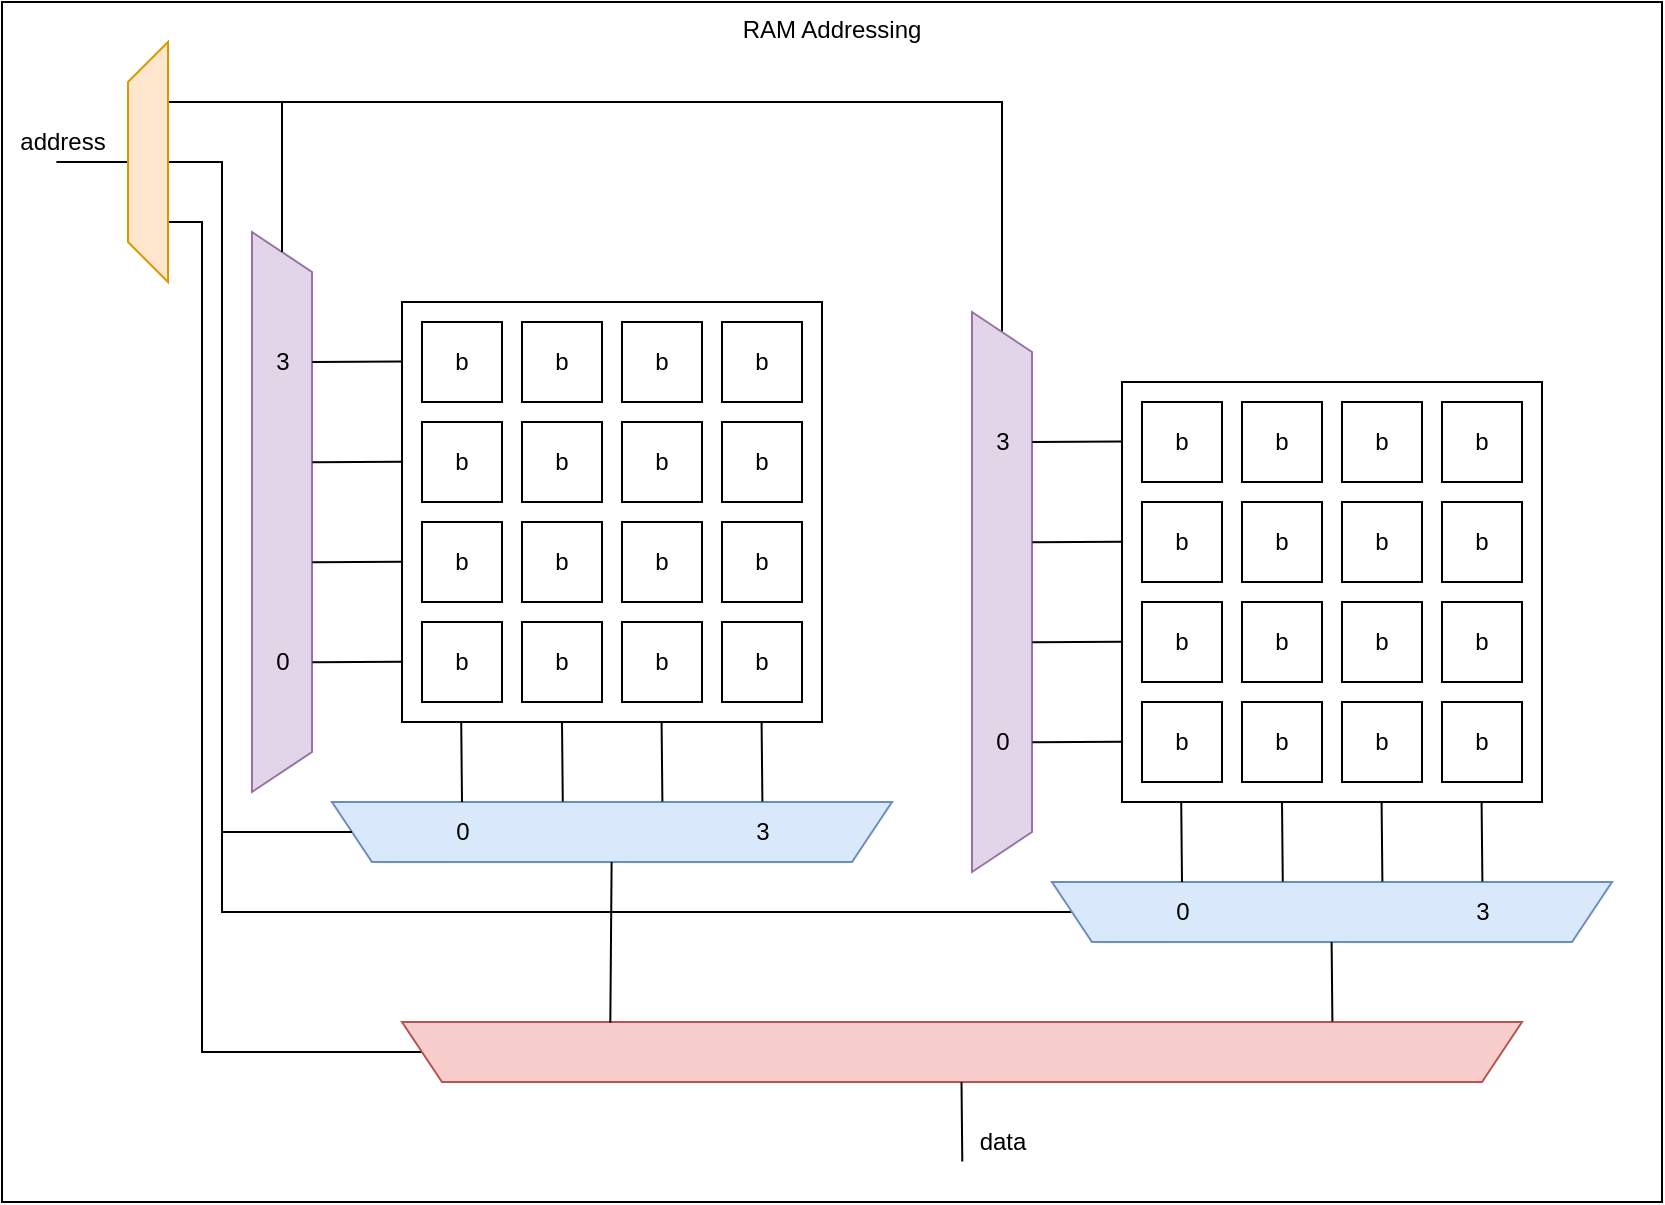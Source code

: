 <mxfile version="14.5.1" type="device"><diagram id="eyiR439vSvMY7V96cN-E" name="Page-1"><mxGraphModel dx="905" dy="805" grid="1" gridSize="10" guides="1" tooltips="1" connect="1" arrows="1" fold="1" page="1" pageScale="1" pageWidth="850" pageHeight="1100" math="0" shadow="0"><root><mxCell id="0"/><mxCell id="1" parent="0"/><mxCell id="o35vAiWaf8a52p-iCY16-102" value="RAM Addressing" style="rounded=0;whiteSpace=wrap;html=1;verticalAlign=top;" vertex="1" parent="1"><mxGeometry x="150" y="280" width="830" height="600" as="geometry"/></mxCell><mxCell id="o35vAiWaf8a52p-iCY16-35" value="" style="rounded=0;whiteSpace=wrap;html=1;" vertex="1" parent="1"><mxGeometry x="350" y="430" width="210" height="210" as="geometry"/></mxCell><mxCell id="o35vAiWaf8a52p-iCY16-1" value="b" style="rounded=0;whiteSpace=wrap;html=1;" vertex="1" parent="1"><mxGeometry x="360" y="440" width="40" height="40" as="geometry"/></mxCell><mxCell id="o35vAiWaf8a52p-iCY16-2" value="b" style="rounded=0;whiteSpace=wrap;html=1;" vertex="1" parent="1"><mxGeometry x="410" y="440" width="40" height="40" as="geometry"/></mxCell><mxCell id="o35vAiWaf8a52p-iCY16-4" value="b" style="rounded=0;whiteSpace=wrap;html=1;" vertex="1" parent="1"><mxGeometry x="460" y="440" width="40" height="40" as="geometry"/></mxCell><mxCell id="o35vAiWaf8a52p-iCY16-5" value="b" style="rounded=0;whiteSpace=wrap;html=1;" vertex="1" parent="1"><mxGeometry x="510" y="440" width="40" height="40" as="geometry"/></mxCell><mxCell id="o35vAiWaf8a52p-iCY16-7" value="b" style="rounded=0;whiteSpace=wrap;html=1;" vertex="1" parent="1"><mxGeometry x="360" y="490" width="40" height="40" as="geometry"/></mxCell><mxCell id="o35vAiWaf8a52p-iCY16-8" value="b" style="rounded=0;whiteSpace=wrap;html=1;" vertex="1" parent="1"><mxGeometry x="410" y="490" width="40" height="40" as="geometry"/></mxCell><mxCell id="o35vAiWaf8a52p-iCY16-9" value="b" style="rounded=0;whiteSpace=wrap;html=1;" vertex="1" parent="1"><mxGeometry x="460" y="490" width="40" height="40" as="geometry"/></mxCell><mxCell id="o35vAiWaf8a52p-iCY16-10" value="b" style="rounded=0;whiteSpace=wrap;html=1;" vertex="1" parent="1"><mxGeometry x="510" y="490" width="40" height="40" as="geometry"/></mxCell><mxCell id="o35vAiWaf8a52p-iCY16-12" value="b" style="rounded=0;whiteSpace=wrap;html=1;" vertex="1" parent="1"><mxGeometry x="360" y="540" width="40" height="40" as="geometry"/></mxCell><mxCell id="o35vAiWaf8a52p-iCY16-13" value="b" style="rounded=0;whiteSpace=wrap;html=1;" vertex="1" parent="1"><mxGeometry x="410" y="540" width="40" height="40" as="geometry"/></mxCell><mxCell id="o35vAiWaf8a52p-iCY16-14" value="b" style="rounded=0;whiteSpace=wrap;html=1;" vertex="1" parent="1"><mxGeometry x="460" y="540" width="40" height="40" as="geometry"/></mxCell><mxCell id="o35vAiWaf8a52p-iCY16-15" value="b" style="rounded=0;whiteSpace=wrap;html=1;" vertex="1" parent="1"><mxGeometry x="510" y="540" width="40" height="40" as="geometry"/></mxCell><mxCell id="o35vAiWaf8a52p-iCY16-18" value="b" style="rounded=0;whiteSpace=wrap;html=1;" vertex="1" parent="1"><mxGeometry x="360" y="590" width="40" height="40" as="geometry"/></mxCell><mxCell id="o35vAiWaf8a52p-iCY16-19" value="b" style="rounded=0;whiteSpace=wrap;html=1;" vertex="1" parent="1"><mxGeometry x="410" y="590" width="40" height="40" as="geometry"/></mxCell><mxCell id="o35vAiWaf8a52p-iCY16-20" value="b" style="rounded=0;whiteSpace=wrap;html=1;" vertex="1" parent="1"><mxGeometry x="460" y="590" width="40" height="40" as="geometry"/></mxCell><mxCell id="o35vAiWaf8a52p-iCY16-21" value="b" style="rounded=0;whiteSpace=wrap;html=1;" vertex="1" parent="1"><mxGeometry x="510" y="590" width="40" height="40" as="geometry"/></mxCell><mxCell id="o35vAiWaf8a52p-iCY16-28" value="" style="shape=trapezoid;perimeter=trapezoidPerimeter;whiteSpace=wrap;html=1;fixedSize=1;rotation=90;fillColor=#e1d5e7;strokeColor=#9673a6;" vertex="1" parent="1"><mxGeometry x="150" y="520" width="280" height="30" as="geometry"/></mxCell><mxCell id="o35vAiWaf8a52p-iCY16-30" value="" style="endArrow=none;html=1;exitX=0.232;exitY=-0.006;exitDx=0;exitDy=0;exitPerimeter=0;" edge="1" parent="1" source="o35vAiWaf8a52p-iCY16-28"><mxGeometry width="50" height="50" relative="1" as="geometry"><mxPoint x="310" y="460" as="sourcePoint"/><mxPoint x="350" y="459.71" as="targetPoint"/></mxGeometry></mxCell><mxCell id="o35vAiWaf8a52p-iCY16-32" value="" style="endArrow=none;html=1;exitX=0.232;exitY=-0.006;exitDx=0;exitDy=0;exitPerimeter=0;" edge="1" parent="1"><mxGeometry width="50" height="50" relative="1" as="geometry"><mxPoint x="305.18" y="510.11" as="sourcePoint"/><mxPoint x="350.0" y="509.86" as="targetPoint"/></mxGeometry></mxCell><mxCell id="o35vAiWaf8a52p-iCY16-33" value="" style="endArrow=none;html=1;exitX=0.232;exitY=-0.006;exitDx=0;exitDy=0;exitPerimeter=0;" edge="1" parent="1"><mxGeometry width="50" height="50" relative="1" as="geometry"><mxPoint x="305.18" y="560.11" as="sourcePoint"/><mxPoint x="350.0" y="559.86" as="targetPoint"/></mxGeometry></mxCell><mxCell id="o35vAiWaf8a52p-iCY16-34" value="" style="endArrow=none;html=1;exitX=0.232;exitY=-0.006;exitDx=0;exitDy=0;exitPerimeter=0;" edge="1" parent="1"><mxGeometry width="50" height="50" relative="1" as="geometry"><mxPoint x="305.18" y="610.11" as="sourcePoint"/><mxPoint x="350.0" y="609.86" as="targetPoint"/></mxGeometry></mxCell><mxCell id="o35vAiWaf8a52p-iCY16-36" value="" style="shape=trapezoid;perimeter=trapezoidPerimeter;whiteSpace=wrap;html=1;fixedSize=1;rotation=-180;fillColor=#dae8fc;strokeColor=#6c8ebf;" vertex="1" parent="1"><mxGeometry x="315" y="680" width="280" height="30" as="geometry"/></mxCell><mxCell id="o35vAiWaf8a52p-iCY16-38" value="" style="endArrow=none;html=1;exitX=0.141;exitY=1.001;exitDx=0;exitDy=0;exitPerimeter=0;" edge="1" parent="1" source="o35vAiWaf8a52p-iCY16-35"><mxGeometry width="50" height="50" relative="1" as="geometry"><mxPoint x="365.18" y="670.25" as="sourcePoint"/><mxPoint x="380" y="680" as="targetPoint"/></mxGeometry></mxCell><mxCell id="o35vAiWaf8a52p-iCY16-41" value="" style="endArrow=none;html=1;exitX=0.141;exitY=1.001;exitDx=0;exitDy=0;exitPerimeter=0;" edge="1" parent="1"><mxGeometry width="50" height="50" relative="1" as="geometry"><mxPoint x="430" y="640" as="sourcePoint"/><mxPoint x="430.39" y="679.79" as="targetPoint"/></mxGeometry></mxCell><mxCell id="o35vAiWaf8a52p-iCY16-42" value="" style="endArrow=none;html=1;exitX=0.141;exitY=1.001;exitDx=0;exitDy=0;exitPerimeter=0;" edge="1" parent="1"><mxGeometry width="50" height="50" relative="1" as="geometry"><mxPoint x="479.8" y="640" as="sourcePoint"/><mxPoint x="480.19" y="679.79" as="targetPoint"/></mxGeometry></mxCell><mxCell id="o35vAiWaf8a52p-iCY16-43" value="" style="endArrow=none;html=1;exitX=0.141;exitY=1.001;exitDx=0;exitDy=0;exitPerimeter=0;" edge="1" parent="1"><mxGeometry width="50" height="50" relative="1" as="geometry"><mxPoint x="529.8" y="640" as="sourcePoint"/><mxPoint x="530.19" y="679.79" as="targetPoint"/></mxGeometry></mxCell><mxCell id="o35vAiWaf8a52p-iCY16-44" value="0" style="text;html=1;align=center;verticalAlign=middle;resizable=0;points=[];autosize=1;" vertex="1" parent="1"><mxGeometry x="280" y="600" width="20" height="20" as="geometry"/></mxCell><mxCell id="o35vAiWaf8a52p-iCY16-45" value="3" style="text;html=1;align=center;verticalAlign=middle;resizable=0;points=[];autosize=1;" vertex="1" parent="1"><mxGeometry x="280" y="450" width="20" height="20" as="geometry"/></mxCell><mxCell id="o35vAiWaf8a52p-iCY16-46" value="3" style="text;html=1;align=center;verticalAlign=middle;resizable=0;points=[];autosize=1;" vertex="1" parent="1"><mxGeometry x="520" y="685" width="20" height="20" as="geometry"/></mxCell><mxCell id="o35vAiWaf8a52p-iCY16-47" value="0" style="text;html=1;align=center;verticalAlign=middle;resizable=0;points=[];autosize=1;" vertex="1" parent="1"><mxGeometry x="370" y="685" width="20" height="20" as="geometry"/></mxCell><mxCell id="o35vAiWaf8a52p-iCY16-53" style="edgeStyle=orthogonalEdgeStyle;rounded=0;orthogonalLoop=1;jettySize=auto;html=1;exitX=0.5;exitY=0;exitDx=0;exitDy=0;endArrow=none;endFill=0;entryX=0.453;entryY=0.975;entryDx=0;entryDy=0;entryPerimeter=0;" edge="1" parent="1" source="o35vAiWaf8a52p-iCY16-49" target="o35vAiWaf8a52p-iCY16-50"><mxGeometry relative="1" as="geometry"><mxPoint x="190" y="360" as="targetPoint"/></mxGeometry></mxCell><mxCell id="o35vAiWaf8a52p-iCY16-55" style="edgeStyle=orthogonalEdgeStyle;rounded=0;orthogonalLoop=1;jettySize=auto;html=1;exitX=0.75;exitY=1;exitDx=0;exitDy=0;entryX=0;entryY=0.5;entryDx=0;entryDy=0;endArrow=none;endFill=0;" edge="1" parent="1" source="o35vAiWaf8a52p-iCY16-49" target="o35vAiWaf8a52p-iCY16-28"><mxGeometry relative="1" as="geometry"><Array as="points"><mxPoint x="290" y="330"/></Array></mxGeometry></mxCell><mxCell id="o35vAiWaf8a52p-iCY16-92" style="edgeStyle=orthogonalEdgeStyle;rounded=0;orthogonalLoop=1;jettySize=auto;html=1;exitX=0.75;exitY=1;exitDx=0;exitDy=0;entryX=0;entryY=0.5;entryDx=0;entryDy=0;endArrow=none;endFill=0;" edge="1" parent="1" source="o35vAiWaf8a52p-iCY16-49" target="o35vAiWaf8a52p-iCY16-73"><mxGeometry relative="1" as="geometry"><Array as="points"><mxPoint x="650" y="330"/></Array></mxGeometry></mxCell><mxCell id="o35vAiWaf8a52p-iCY16-93" style="edgeStyle=orthogonalEdgeStyle;rounded=0;orthogonalLoop=1;jettySize=auto;html=1;exitX=0.5;exitY=1;exitDx=0;exitDy=0;entryX=0;entryY=0.5;entryDx=0;entryDy=0;endArrow=none;endFill=0;" edge="1" parent="1" source="o35vAiWaf8a52p-iCY16-49" target="o35vAiWaf8a52p-iCY16-78"><mxGeometry relative="1" as="geometry"><Array as="points"><mxPoint x="260" y="360"/><mxPoint x="260" y="735"/></Array></mxGeometry></mxCell><mxCell id="o35vAiWaf8a52p-iCY16-95" style="edgeStyle=orthogonalEdgeStyle;rounded=0;orthogonalLoop=1;jettySize=auto;html=1;exitX=0.5;exitY=1;exitDx=0;exitDy=0;entryX=1;entryY=0.5;entryDx=0;entryDy=0;endArrow=none;endFill=0;" edge="1" parent="1" source="o35vAiWaf8a52p-iCY16-49" target="o35vAiWaf8a52p-iCY16-36"><mxGeometry relative="1" as="geometry"><Array as="points"><mxPoint x="260" y="360"/><mxPoint x="260" y="695"/></Array></mxGeometry></mxCell><mxCell id="o35vAiWaf8a52p-iCY16-101" style="edgeStyle=orthogonalEdgeStyle;rounded=0;orthogonalLoop=1;jettySize=auto;html=1;exitX=0.25;exitY=1;exitDx=0;exitDy=0;entryX=1;entryY=0.5;entryDx=0;entryDy=0;endArrow=none;endFill=0;" edge="1" parent="1" source="o35vAiWaf8a52p-iCY16-49" target="o35vAiWaf8a52p-iCY16-94"><mxGeometry relative="1" as="geometry"><Array as="points"><mxPoint x="250" y="390"/><mxPoint x="250" y="805"/></Array></mxGeometry></mxCell><mxCell id="o35vAiWaf8a52p-iCY16-49" value="" style="shape=trapezoid;perimeter=trapezoidPerimeter;whiteSpace=wrap;html=1;fixedSize=1;rotation=-90;fillColor=#ffe6cc;strokeColor=#d79b00;" vertex="1" parent="1"><mxGeometry x="163" y="350" width="120" height="20" as="geometry"/></mxCell><mxCell id="o35vAiWaf8a52p-iCY16-50" value="address" style="text;html=1;align=center;verticalAlign=middle;resizable=0;points=[];autosize=1;" vertex="1" parent="1"><mxGeometry x="150" y="340" width="60" height="20" as="geometry"/></mxCell><mxCell id="o35vAiWaf8a52p-iCY16-56" value="" style="rounded=0;whiteSpace=wrap;html=1;" vertex="1" parent="1"><mxGeometry x="710" y="470" width="210" height="210" as="geometry"/></mxCell><mxCell id="o35vAiWaf8a52p-iCY16-57" value="b" style="rounded=0;whiteSpace=wrap;html=1;" vertex="1" parent="1"><mxGeometry x="720" y="480" width="40" height="40" as="geometry"/></mxCell><mxCell id="o35vAiWaf8a52p-iCY16-58" value="b" style="rounded=0;whiteSpace=wrap;html=1;" vertex="1" parent="1"><mxGeometry x="770" y="480" width="40" height="40" as="geometry"/></mxCell><mxCell id="o35vAiWaf8a52p-iCY16-59" value="b" style="rounded=0;whiteSpace=wrap;html=1;" vertex="1" parent="1"><mxGeometry x="820" y="480" width="40" height="40" as="geometry"/></mxCell><mxCell id="o35vAiWaf8a52p-iCY16-60" value="b" style="rounded=0;whiteSpace=wrap;html=1;" vertex="1" parent="1"><mxGeometry x="870" y="480" width="40" height="40" as="geometry"/></mxCell><mxCell id="o35vAiWaf8a52p-iCY16-61" value="b" style="rounded=0;whiteSpace=wrap;html=1;" vertex="1" parent="1"><mxGeometry x="720" y="530" width="40" height="40" as="geometry"/></mxCell><mxCell id="o35vAiWaf8a52p-iCY16-62" value="b" style="rounded=0;whiteSpace=wrap;html=1;" vertex="1" parent="1"><mxGeometry x="770" y="530" width="40" height="40" as="geometry"/></mxCell><mxCell id="o35vAiWaf8a52p-iCY16-63" value="b" style="rounded=0;whiteSpace=wrap;html=1;" vertex="1" parent="1"><mxGeometry x="820" y="530" width="40" height="40" as="geometry"/></mxCell><mxCell id="o35vAiWaf8a52p-iCY16-64" value="b" style="rounded=0;whiteSpace=wrap;html=1;" vertex="1" parent="1"><mxGeometry x="870" y="530" width="40" height="40" as="geometry"/></mxCell><mxCell id="o35vAiWaf8a52p-iCY16-65" value="b" style="rounded=0;whiteSpace=wrap;html=1;" vertex="1" parent="1"><mxGeometry x="720" y="580" width="40" height="40" as="geometry"/></mxCell><mxCell id="o35vAiWaf8a52p-iCY16-66" value="b" style="rounded=0;whiteSpace=wrap;html=1;" vertex="1" parent="1"><mxGeometry x="770" y="580" width="40" height="40" as="geometry"/></mxCell><mxCell id="o35vAiWaf8a52p-iCY16-67" value="b" style="rounded=0;whiteSpace=wrap;html=1;" vertex="1" parent="1"><mxGeometry x="820" y="580" width="40" height="40" as="geometry"/></mxCell><mxCell id="o35vAiWaf8a52p-iCY16-68" value="b" style="rounded=0;whiteSpace=wrap;html=1;" vertex="1" parent="1"><mxGeometry x="870" y="580" width="40" height="40" as="geometry"/></mxCell><mxCell id="o35vAiWaf8a52p-iCY16-69" value="b" style="rounded=0;whiteSpace=wrap;html=1;" vertex="1" parent="1"><mxGeometry x="720" y="630" width="40" height="40" as="geometry"/></mxCell><mxCell id="o35vAiWaf8a52p-iCY16-70" value="b" style="rounded=0;whiteSpace=wrap;html=1;" vertex="1" parent="1"><mxGeometry x="770" y="630" width="40" height="40" as="geometry"/></mxCell><mxCell id="o35vAiWaf8a52p-iCY16-71" value="b" style="rounded=0;whiteSpace=wrap;html=1;" vertex="1" parent="1"><mxGeometry x="820" y="630" width="40" height="40" as="geometry"/></mxCell><mxCell id="o35vAiWaf8a52p-iCY16-72" value="b" style="rounded=0;whiteSpace=wrap;html=1;" vertex="1" parent="1"><mxGeometry x="870" y="630" width="40" height="40" as="geometry"/></mxCell><mxCell id="o35vAiWaf8a52p-iCY16-73" value="" style="shape=trapezoid;perimeter=trapezoidPerimeter;whiteSpace=wrap;html=1;fixedSize=1;rotation=90;fillColor=#e1d5e7;strokeColor=#9673a6;" vertex="1" parent="1"><mxGeometry x="510" y="560" width="280" height="30" as="geometry"/></mxCell><mxCell id="o35vAiWaf8a52p-iCY16-74" value="" style="endArrow=none;html=1;exitX=0.232;exitY=-0.006;exitDx=0;exitDy=0;exitPerimeter=0;" edge="1" parent="1" source="o35vAiWaf8a52p-iCY16-73"><mxGeometry width="50" height="50" relative="1" as="geometry"><mxPoint x="670" y="500" as="sourcePoint"/><mxPoint x="710.0" y="499.71" as="targetPoint"/></mxGeometry></mxCell><mxCell id="o35vAiWaf8a52p-iCY16-75" value="" style="endArrow=none;html=1;exitX=0.232;exitY=-0.006;exitDx=0;exitDy=0;exitPerimeter=0;" edge="1" parent="1"><mxGeometry width="50" height="50" relative="1" as="geometry"><mxPoint x="665.18" y="550.11" as="sourcePoint"/><mxPoint x="710.0" y="549.86" as="targetPoint"/></mxGeometry></mxCell><mxCell id="o35vAiWaf8a52p-iCY16-76" value="" style="endArrow=none;html=1;exitX=0.232;exitY=-0.006;exitDx=0;exitDy=0;exitPerimeter=0;" edge="1" parent="1"><mxGeometry width="50" height="50" relative="1" as="geometry"><mxPoint x="665.18" y="600.11" as="sourcePoint"/><mxPoint x="710.0" y="599.86" as="targetPoint"/></mxGeometry></mxCell><mxCell id="o35vAiWaf8a52p-iCY16-77" value="" style="endArrow=none;html=1;exitX=0.232;exitY=-0.006;exitDx=0;exitDy=0;exitPerimeter=0;" edge="1" parent="1"><mxGeometry width="50" height="50" relative="1" as="geometry"><mxPoint x="665.18" y="650.11" as="sourcePoint"/><mxPoint x="710.0" y="649.86" as="targetPoint"/></mxGeometry></mxCell><mxCell id="o35vAiWaf8a52p-iCY16-78" value="" style="shape=trapezoid;perimeter=trapezoidPerimeter;whiteSpace=wrap;html=1;fixedSize=1;rotation=-180;fillColor=#dae8fc;strokeColor=#6c8ebf;" vertex="1" parent="1"><mxGeometry x="675" y="720" width="280" height="30" as="geometry"/></mxCell><mxCell id="o35vAiWaf8a52p-iCY16-79" value="" style="endArrow=none;html=1;exitX=0.141;exitY=1.001;exitDx=0;exitDy=0;exitPerimeter=0;" edge="1" parent="1" source="o35vAiWaf8a52p-iCY16-56"><mxGeometry width="50" height="50" relative="1" as="geometry"><mxPoint x="725.18" y="710.25" as="sourcePoint"/><mxPoint x="740.0" y="720" as="targetPoint"/></mxGeometry></mxCell><mxCell id="o35vAiWaf8a52p-iCY16-80" value="" style="endArrow=none;html=1;exitX=0.141;exitY=1.001;exitDx=0;exitDy=0;exitPerimeter=0;" edge="1" parent="1"><mxGeometry width="50" height="50" relative="1" as="geometry"><mxPoint x="790.0" y="680.0" as="sourcePoint"/><mxPoint x="790.39" y="719.79" as="targetPoint"/></mxGeometry></mxCell><mxCell id="o35vAiWaf8a52p-iCY16-81" value="" style="endArrow=none;html=1;exitX=0.141;exitY=1.001;exitDx=0;exitDy=0;exitPerimeter=0;" edge="1" parent="1"><mxGeometry width="50" height="50" relative="1" as="geometry"><mxPoint x="839.8" y="680.0" as="sourcePoint"/><mxPoint x="840.19" y="719.79" as="targetPoint"/></mxGeometry></mxCell><mxCell id="o35vAiWaf8a52p-iCY16-82" value="" style="endArrow=none;html=1;exitX=0.141;exitY=1.001;exitDx=0;exitDy=0;exitPerimeter=0;" edge="1" parent="1"><mxGeometry width="50" height="50" relative="1" as="geometry"><mxPoint x="889.8" y="680.0" as="sourcePoint"/><mxPoint x="890.19" y="719.79" as="targetPoint"/></mxGeometry></mxCell><mxCell id="o35vAiWaf8a52p-iCY16-83" value="0" style="text;html=1;align=center;verticalAlign=middle;resizable=0;points=[];autosize=1;" vertex="1" parent="1"><mxGeometry x="640" y="640" width="20" height="20" as="geometry"/></mxCell><mxCell id="o35vAiWaf8a52p-iCY16-84" value="3" style="text;html=1;align=center;verticalAlign=middle;resizable=0;points=[];autosize=1;" vertex="1" parent="1"><mxGeometry x="640" y="490" width="20" height="20" as="geometry"/></mxCell><mxCell id="o35vAiWaf8a52p-iCY16-85" value="3" style="text;html=1;align=center;verticalAlign=middle;resizable=0;points=[];autosize=1;" vertex="1" parent="1"><mxGeometry x="880" y="725" width="20" height="20" as="geometry"/></mxCell><mxCell id="o35vAiWaf8a52p-iCY16-86" value="0" style="text;html=1;align=center;verticalAlign=middle;resizable=0;points=[];autosize=1;" vertex="1" parent="1"><mxGeometry x="730" y="725" width="20" height="20" as="geometry"/></mxCell><mxCell id="o35vAiWaf8a52p-iCY16-94" value="" style="shape=trapezoid;perimeter=trapezoidPerimeter;whiteSpace=wrap;html=1;fixedSize=1;rotation=-180;fillColor=#f8cecc;strokeColor=#b85450;" vertex="1" parent="1"><mxGeometry x="350" y="790" width="560" height="30" as="geometry"/></mxCell><mxCell id="o35vAiWaf8a52p-iCY16-96" value="" style="endArrow=none;html=1;exitX=0.141;exitY=1.001;exitDx=0;exitDy=0;exitPerimeter=0;" edge="1" parent="1"><mxGeometry width="50" height="50" relative="1" as="geometry"><mxPoint x="814.81" y="750.0" as="sourcePoint"/><mxPoint x="815.2" y="789.79" as="targetPoint"/></mxGeometry></mxCell><mxCell id="o35vAiWaf8a52p-iCY16-97" value="" style="endArrow=none;html=1;exitX=0.141;exitY=1.001;exitDx=0;exitDy=0;exitPerimeter=0;entryX=0.814;entryY=0.989;entryDx=0;entryDy=0;entryPerimeter=0;" edge="1" parent="1" target="o35vAiWaf8a52p-iCY16-94"><mxGeometry width="50" height="50" relative="1" as="geometry"><mxPoint x="454.81" y="710" as="sourcePoint"/><mxPoint x="456" y="788" as="targetPoint"/></mxGeometry></mxCell><mxCell id="o35vAiWaf8a52p-iCY16-99" value="" style="endArrow=none;html=1;exitX=0.141;exitY=1.001;exitDx=0;exitDy=0;exitPerimeter=0;" edge="1" parent="1"><mxGeometry width="50" height="50" relative="1" as="geometry"><mxPoint x="629.76" y="820.0" as="sourcePoint"/><mxPoint x="630.15" y="859.79" as="targetPoint"/></mxGeometry></mxCell><mxCell id="o35vAiWaf8a52p-iCY16-100" value="data" style="text;html=1;align=center;verticalAlign=middle;resizable=0;points=[];autosize=1;" vertex="1" parent="1"><mxGeometry x="630" y="840" width="40" height="20" as="geometry"/></mxCell></root></mxGraphModel></diagram></mxfile>